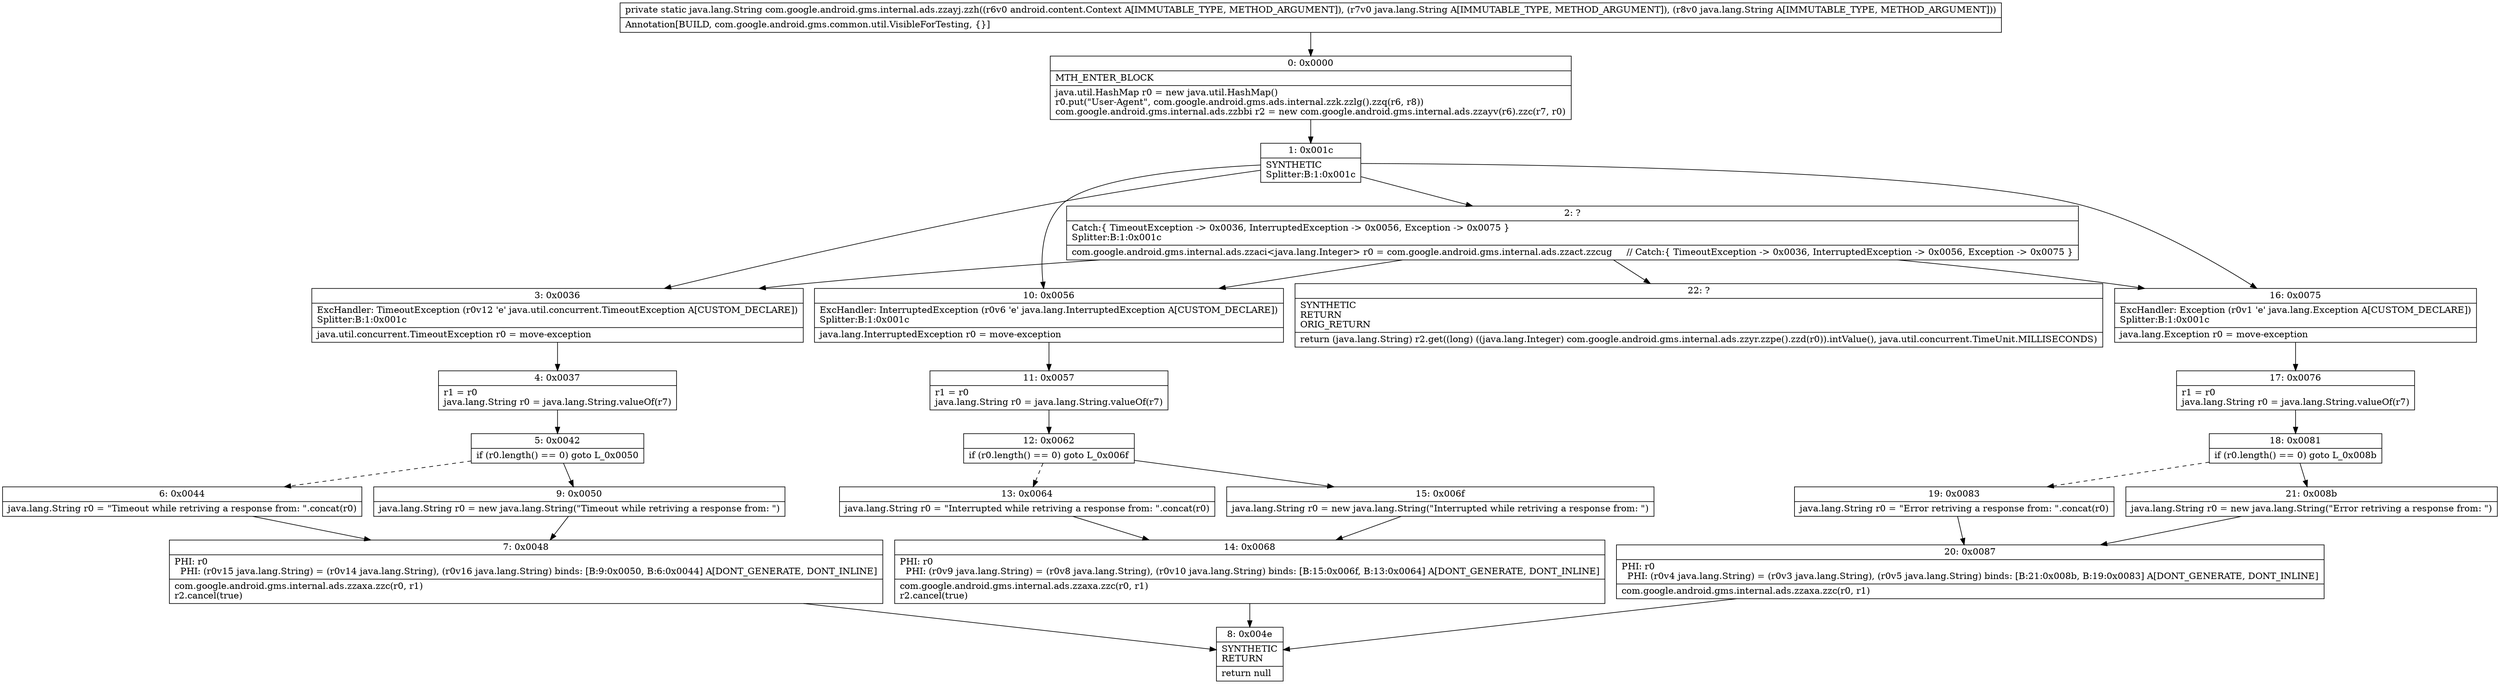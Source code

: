 digraph "CFG forcom.google.android.gms.internal.ads.zzayj.zzh(Landroid\/content\/Context;Ljava\/lang\/String;Ljava\/lang\/String;)Ljava\/lang\/String;" {
Node_0 [shape=record,label="{0\:\ 0x0000|MTH_ENTER_BLOCK\l|java.util.HashMap r0 = new java.util.HashMap()\lr0.put(\"User\-Agent\", com.google.android.gms.ads.internal.zzk.zzlg().zzq(r6, r8))\lcom.google.android.gms.internal.ads.zzbbi r2 = new com.google.android.gms.internal.ads.zzayv(r6).zzc(r7, r0)\l}"];
Node_1 [shape=record,label="{1\:\ 0x001c|SYNTHETIC\lSplitter:B:1:0x001c\l}"];
Node_2 [shape=record,label="{2\:\ ?|Catch:\{ TimeoutException \-\> 0x0036, InterruptedException \-\> 0x0056, Exception \-\> 0x0075 \}\lSplitter:B:1:0x001c\l|com.google.android.gms.internal.ads.zzaci\<java.lang.Integer\> r0 = com.google.android.gms.internal.ads.zzact.zzcug     \/\/ Catch:\{ TimeoutException \-\> 0x0036, InterruptedException \-\> 0x0056, Exception \-\> 0x0075 \}\l}"];
Node_3 [shape=record,label="{3\:\ 0x0036|ExcHandler: TimeoutException (r0v12 'e' java.util.concurrent.TimeoutException A[CUSTOM_DECLARE])\lSplitter:B:1:0x001c\l|java.util.concurrent.TimeoutException r0 = move\-exception\l}"];
Node_4 [shape=record,label="{4\:\ 0x0037|r1 = r0\ljava.lang.String r0 = java.lang.String.valueOf(r7)\l}"];
Node_5 [shape=record,label="{5\:\ 0x0042|if (r0.length() == 0) goto L_0x0050\l}"];
Node_6 [shape=record,label="{6\:\ 0x0044|java.lang.String r0 = \"Timeout while retriving a response from: \".concat(r0)\l}"];
Node_7 [shape=record,label="{7\:\ 0x0048|PHI: r0 \l  PHI: (r0v15 java.lang.String) = (r0v14 java.lang.String), (r0v16 java.lang.String) binds: [B:9:0x0050, B:6:0x0044] A[DONT_GENERATE, DONT_INLINE]\l|com.google.android.gms.internal.ads.zzaxa.zzc(r0, r1)\lr2.cancel(true)\l}"];
Node_8 [shape=record,label="{8\:\ 0x004e|SYNTHETIC\lRETURN\l|return null\l}"];
Node_9 [shape=record,label="{9\:\ 0x0050|java.lang.String r0 = new java.lang.String(\"Timeout while retriving a response from: \")\l}"];
Node_10 [shape=record,label="{10\:\ 0x0056|ExcHandler: InterruptedException (r0v6 'e' java.lang.InterruptedException A[CUSTOM_DECLARE])\lSplitter:B:1:0x001c\l|java.lang.InterruptedException r0 = move\-exception\l}"];
Node_11 [shape=record,label="{11\:\ 0x0057|r1 = r0\ljava.lang.String r0 = java.lang.String.valueOf(r7)\l}"];
Node_12 [shape=record,label="{12\:\ 0x0062|if (r0.length() == 0) goto L_0x006f\l}"];
Node_13 [shape=record,label="{13\:\ 0x0064|java.lang.String r0 = \"Interrupted while retriving a response from: \".concat(r0)\l}"];
Node_14 [shape=record,label="{14\:\ 0x0068|PHI: r0 \l  PHI: (r0v9 java.lang.String) = (r0v8 java.lang.String), (r0v10 java.lang.String) binds: [B:15:0x006f, B:13:0x0064] A[DONT_GENERATE, DONT_INLINE]\l|com.google.android.gms.internal.ads.zzaxa.zzc(r0, r1)\lr2.cancel(true)\l}"];
Node_15 [shape=record,label="{15\:\ 0x006f|java.lang.String r0 = new java.lang.String(\"Interrupted while retriving a response from: \")\l}"];
Node_16 [shape=record,label="{16\:\ 0x0075|ExcHandler: Exception (r0v1 'e' java.lang.Exception A[CUSTOM_DECLARE])\lSplitter:B:1:0x001c\l|java.lang.Exception r0 = move\-exception\l}"];
Node_17 [shape=record,label="{17\:\ 0x0076|r1 = r0\ljava.lang.String r0 = java.lang.String.valueOf(r7)\l}"];
Node_18 [shape=record,label="{18\:\ 0x0081|if (r0.length() == 0) goto L_0x008b\l}"];
Node_19 [shape=record,label="{19\:\ 0x0083|java.lang.String r0 = \"Error retriving a response from: \".concat(r0)\l}"];
Node_20 [shape=record,label="{20\:\ 0x0087|PHI: r0 \l  PHI: (r0v4 java.lang.String) = (r0v3 java.lang.String), (r0v5 java.lang.String) binds: [B:21:0x008b, B:19:0x0083] A[DONT_GENERATE, DONT_INLINE]\l|com.google.android.gms.internal.ads.zzaxa.zzc(r0, r1)\l}"];
Node_21 [shape=record,label="{21\:\ 0x008b|java.lang.String r0 = new java.lang.String(\"Error retriving a response from: \")\l}"];
Node_22 [shape=record,label="{22\:\ ?|SYNTHETIC\lRETURN\lORIG_RETURN\l|return (java.lang.String) r2.get((long) ((java.lang.Integer) com.google.android.gms.internal.ads.zzyr.zzpe().zzd(r0)).intValue(), java.util.concurrent.TimeUnit.MILLISECONDS)\l}"];
MethodNode[shape=record,label="{private static java.lang.String com.google.android.gms.internal.ads.zzayj.zzh((r6v0 android.content.Context A[IMMUTABLE_TYPE, METHOD_ARGUMENT]), (r7v0 java.lang.String A[IMMUTABLE_TYPE, METHOD_ARGUMENT]), (r8v0 java.lang.String A[IMMUTABLE_TYPE, METHOD_ARGUMENT]))  | Annotation[BUILD, com.google.android.gms.common.util.VisibleForTesting, \{\}]\l}"];
MethodNode -> Node_0;
Node_0 -> Node_1;
Node_1 -> Node_2;
Node_1 -> Node_3;
Node_1 -> Node_10;
Node_1 -> Node_16;
Node_2 -> Node_3;
Node_2 -> Node_10;
Node_2 -> Node_16;
Node_2 -> Node_22;
Node_3 -> Node_4;
Node_4 -> Node_5;
Node_5 -> Node_6[style=dashed];
Node_5 -> Node_9;
Node_6 -> Node_7;
Node_7 -> Node_8;
Node_9 -> Node_7;
Node_10 -> Node_11;
Node_11 -> Node_12;
Node_12 -> Node_13[style=dashed];
Node_12 -> Node_15;
Node_13 -> Node_14;
Node_14 -> Node_8;
Node_15 -> Node_14;
Node_16 -> Node_17;
Node_17 -> Node_18;
Node_18 -> Node_19[style=dashed];
Node_18 -> Node_21;
Node_19 -> Node_20;
Node_20 -> Node_8;
Node_21 -> Node_20;
}

